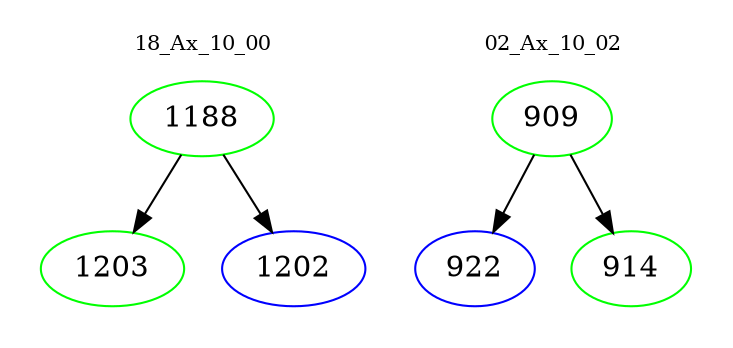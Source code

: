 digraph{
subgraph cluster_0 {
color = white
label = "18_Ax_10_00";
fontsize=10;
T0_1188 [label="1188", color="green"]
T0_1188 -> T0_1203 [color="black"]
T0_1203 [label="1203", color="green"]
T0_1188 -> T0_1202 [color="black"]
T0_1202 [label="1202", color="blue"]
}
subgraph cluster_1 {
color = white
label = "02_Ax_10_02";
fontsize=10;
T1_909 [label="909", color="green"]
T1_909 -> T1_922 [color="black"]
T1_922 [label="922", color="blue"]
T1_909 -> T1_914 [color="black"]
T1_914 [label="914", color="green"]
}
}
